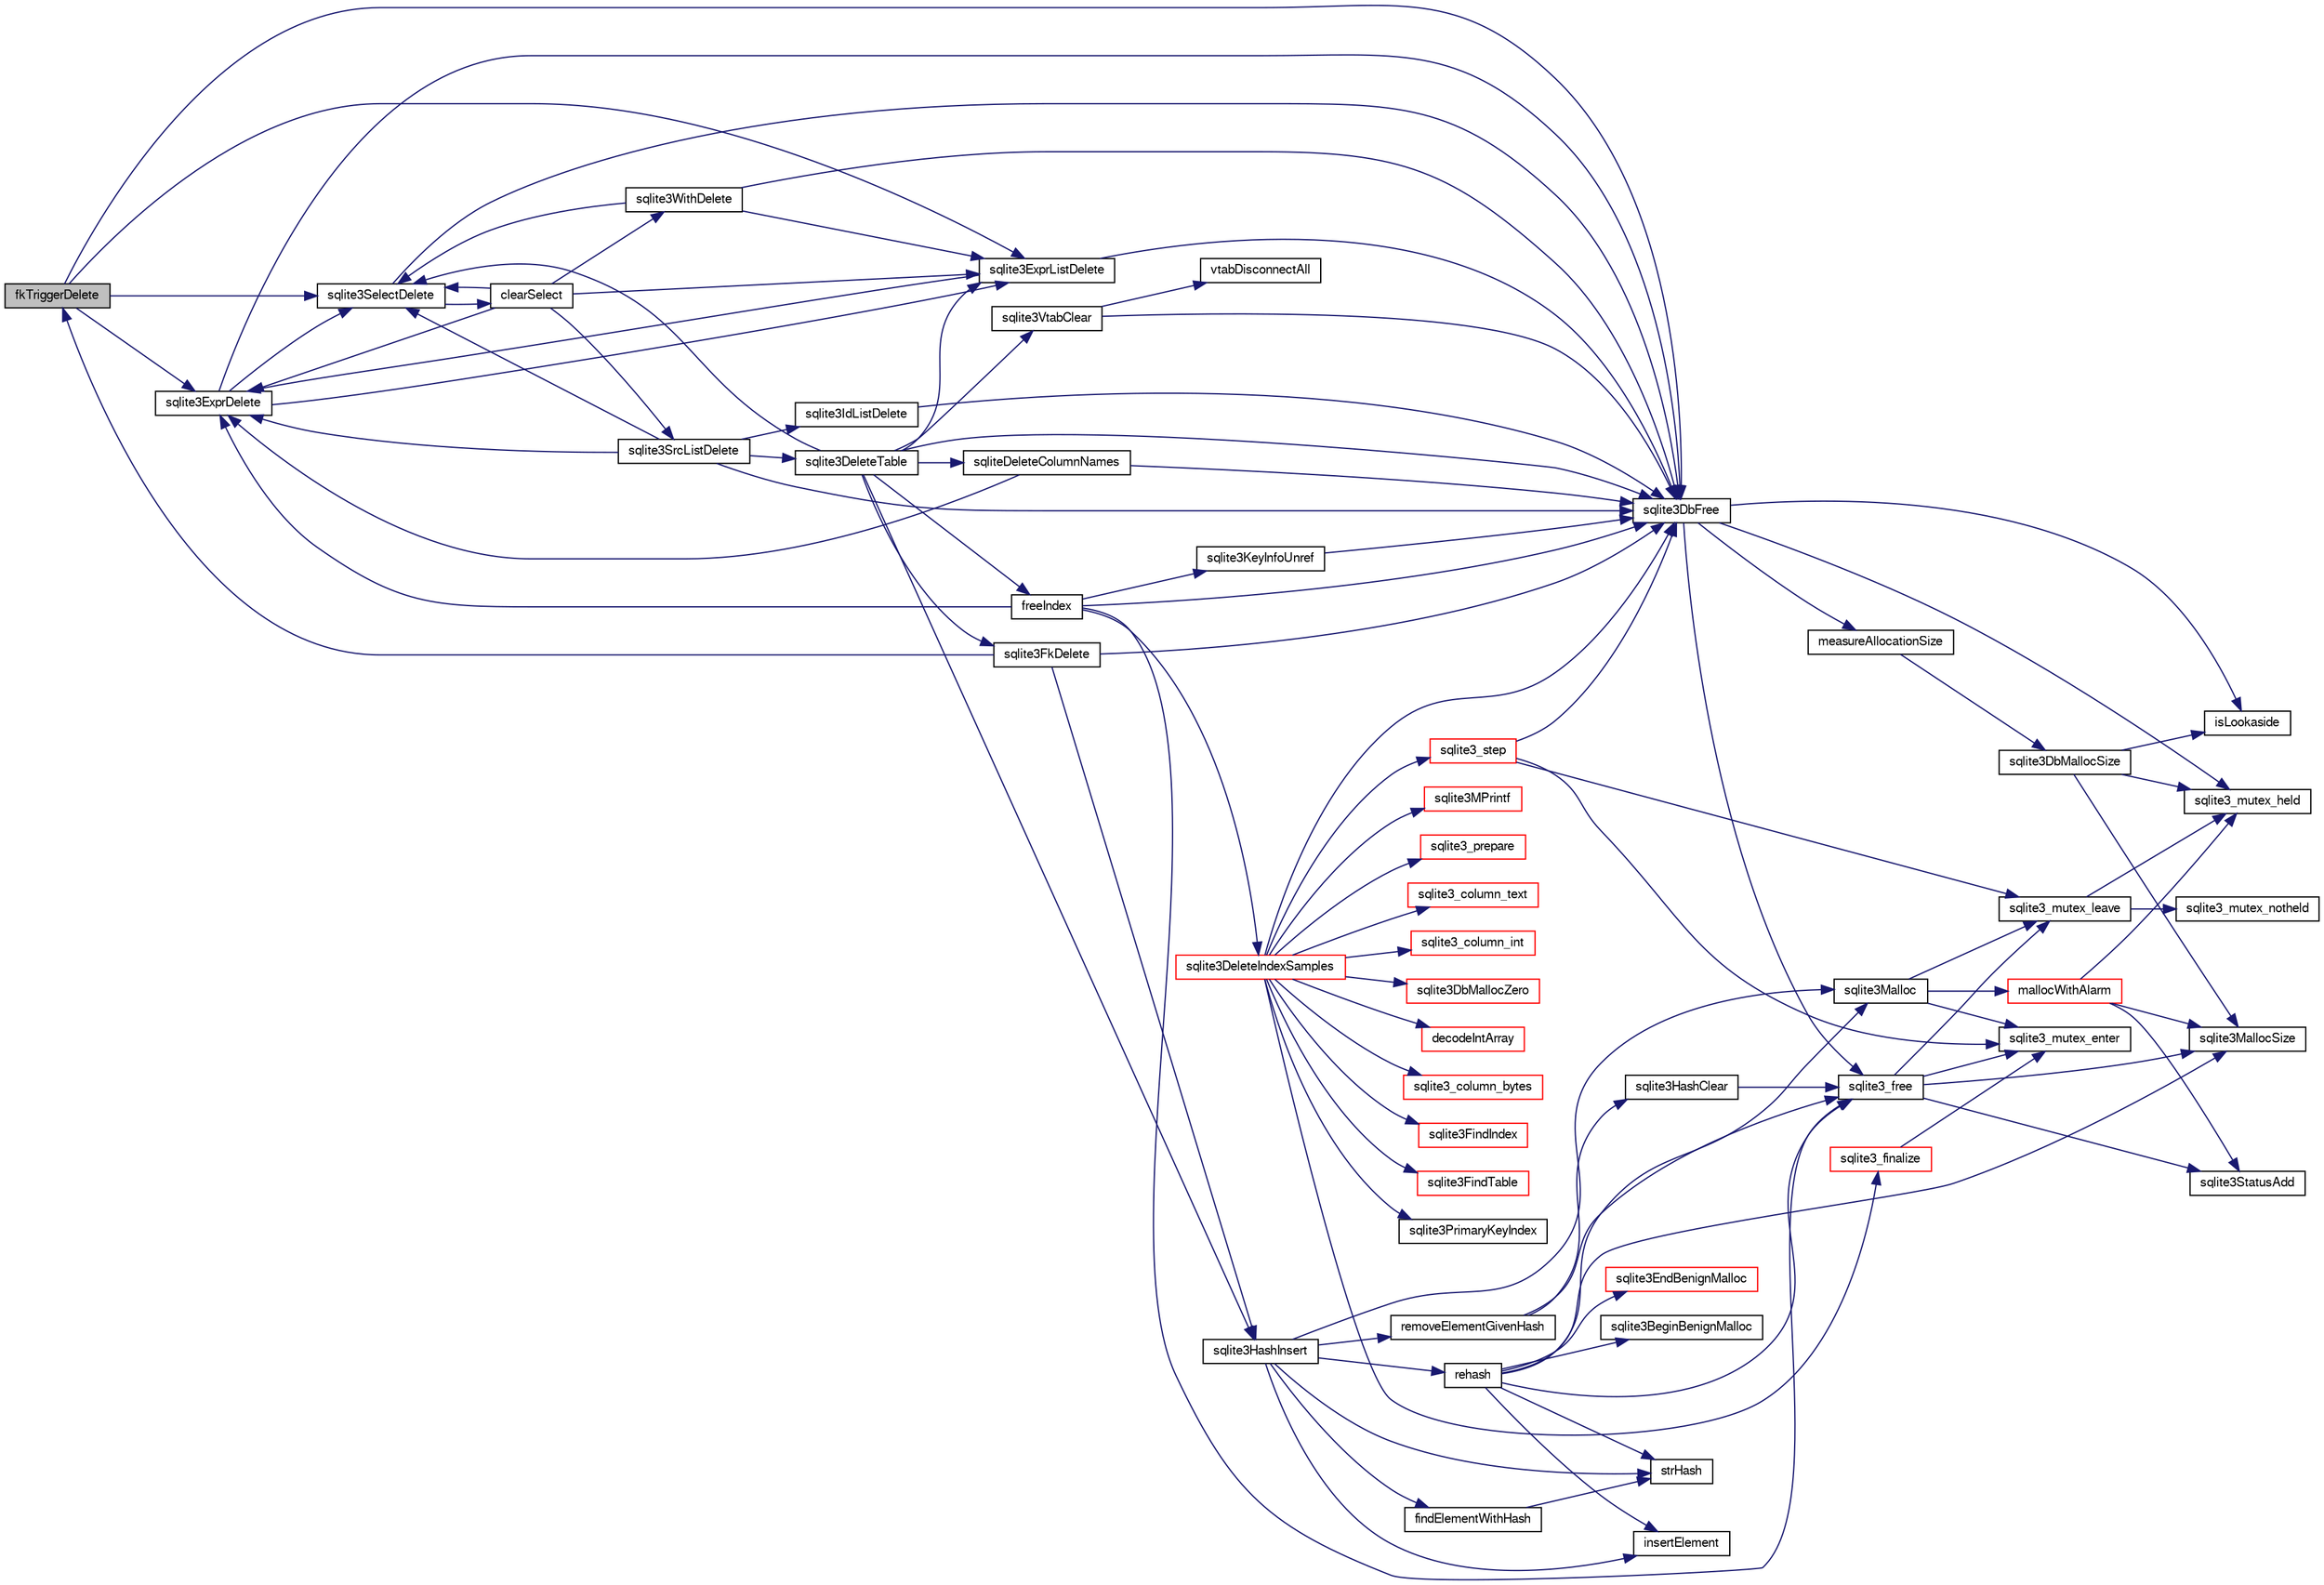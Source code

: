 digraph "fkTriggerDelete"
{
  edge [fontname="FreeSans",fontsize="10",labelfontname="FreeSans",labelfontsize="10"];
  node [fontname="FreeSans",fontsize="10",shape=record];
  rankdir="LR";
  Node116064 [label="fkTriggerDelete",height=0.2,width=0.4,color="black", fillcolor="grey75", style="filled", fontcolor="black"];
  Node116064 -> Node116065 [color="midnightblue",fontsize="10",style="solid",fontname="FreeSans"];
  Node116065 [label="sqlite3ExprDelete",height=0.2,width=0.4,color="black", fillcolor="white", style="filled",URL="$sqlite3_8c.html#ae4e21ab5918e0428fbaa9e615dceb309"];
  Node116065 -> Node116066 [color="midnightblue",fontsize="10",style="solid",fontname="FreeSans"];
  Node116066 [label="sqlite3DbFree",height=0.2,width=0.4,color="black", fillcolor="white", style="filled",URL="$sqlite3_8c.html#ac70ab821a6607b4a1b909582dc37a069"];
  Node116066 -> Node116067 [color="midnightblue",fontsize="10",style="solid",fontname="FreeSans"];
  Node116067 [label="sqlite3_mutex_held",height=0.2,width=0.4,color="black", fillcolor="white", style="filled",URL="$sqlite3_8c.html#acf77da68932b6bc163c5e68547ecc3e7"];
  Node116066 -> Node116068 [color="midnightblue",fontsize="10",style="solid",fontname="FreeSans"];
  Node116068 [label="measureAllocationSize",height=0.2,width=0.4,color="black", fillcolor="white", style="filled",URL="$sqlite3_8c.html#a45731e644a22fdb756e2b6337224217a"];
  Node116068 -> Node116069 [color="midnightblue",fontsize="10",style="solid",fontname="FreeSans"];
  Node116069 [label="sqlite3DbMallocSize",height=0.2,width=0.4,color="black", fillcolor="white", style="filled",URL="$sqlite3_8c.html#aa397e5a8a03495203a0767abf0a71f86"];
  Node116069 -> Node116070 [color="midnightblue",fontsize="10",style="solid",fontname="FreeSans"];
  Node116070 [label="sqlite3MallocSize",height=0.2,width=0.4,color="black", fillcolor="white", style="filled",URL="$sqlite3_8c.html#acf5d2a5f35270bafb050bd2def576955"];
  Node116069 -> Node116067 [color="midnightblue",fontsize="10",style="solid",fontname="FreeSans"];
  Node116069 -> Node116071 [color="midnightblue",fontsize="10",style="solid",fontname="FreeSans"];
  Node116071 [label="isLookaside",height=0.2,width=0.4,color="black", fillcolor="white", style="filled",URL="$sqlite3_8c.html#a770fa05ff9717b75e16f4d968a77b897"];
  Node116066 -> Node116071 [color="midnightblue",fontsize="10",style="solid",fontname="FreeSans"];
  Node116066 -> Node116072 [color="midnightblue",fontsize="10",style="solid",fontname="FreeSans"];
  Node116072 [label="sqlite3_free",height=0.2,width=0.4,color="black", fillcolor="white", style="filled",URL="$sqlite3_8c.html#a6552349e36a8a691af5487999ab09519"];
  Node116072 -> Node116073 [color="midnightblue",fontsize="10",style="solid",fontname="FreeSans"];
  Node116073 [label="sqlite3_mutex_enter",height=0.2,width=0.4,color="black", fillcolor="white", style="filled",URL="$sqlite3_8c.html#a1c12cde690bd89f104de5cbad12a6bf5"];
  Node116072 -> Node116074 [color="midnightblue",fontsize="10",style="solid",fontname="FreeSans"];
  Node116074 [label="sqlite3StatusAdd",height=0.2,width=0.4,color="black", fillcolor="white", style="filled",URL="$sqlite3_8c.html#afa029f93586aeab4cc85360905dae9cd"];
  Node116072 -> Node116070 [color="midnightblue",fontsize="10",style="solid",fontname="FreeSans"];
  Node116072 -> Node116075 [color="midnightblue",fontsize="10",style="solid",fontname="FreeSans"];
  Node116075 [label="sqlite3_mutex_leave",height=0.2,width=0.4,color="black", fillcolor="white", style="filled",URL="$sqlite3_8c.html#a5838d235601dbd3c1fa993555c6bcc93"];
  Node116075 -> Node116067 [color="midnightblue",fontsize="10",style="solid",fontname="FreeSans"];
  Node116075 -> Node116076 [color="midnightblue",fontsize="10",style="solid",fontname="FreeSans"];
  Node116076 [label="sqlite3_mutex_notheld",height=0.2,width=0.4,color="black", fillcolor="white", style="filled",URL="$sqlite3_8c.html#a83967c837c1c000d3b5adcfaa688f5dc"];
  Node116065 -> Node116077 [color="midnightblue",fontsize="10",style="solid",fontname="FreeSans"];
  Node116077 [label="sqlite3SelectDelete",height=0.2,width=0.4,color="black", fillcolor="white", style="filled",URL="$sqlite3_8c.html#a0f56959f0acac85496744f0d068854a0"];
  Node116077 -> Node116078 [color="midnightblue",fontsize="10",style="solid",fontname="FreeSans"];
  Node116078 [label="clearSelect",height=0.2,width=0.4,color="black", fillcolor="white", style="filled",URL="$sqlite3_8c.html#ac083bac4f2f02c26aa02fc24ca8c2dd9"];
  Node116078 -> Node116079 [color="midnightblue",fontsize="10",style="solid",fontname="FreeSans"];
  Node116079 [label="sqlite3ExprListDelete",height=0.2,width=0.4,color="black", fillcolor="white", style="filled",URL="$sqlite3_8c.html#ae9cd46eac81e86a04ed8c09b99fc3c10"];
  Node116079 -> Node116065 [color="midnightblue",fontsize="10",style="solid",fontname="FreeSans"];
  Node116079 -> Node116066 [color="midnightblue",fontsize="10",style="solid",fontname="FreeSans"];
  Node116078 -> Node116080 [color="midnightblue",fontsize="10",style="solid",fontname="FreeSans"];
  Node116080 [label="sqlite3SrcListDelete",height=0.2,width=0.4,color="black", fillcolor="white", style="filled",URL="$sqlite3_8c.html#acc250a3e5e7fd8889a16a9f28e3e7312"];
  Node116080 -> Node116066 [color="midnightblue",fontsize="10",style="solid",fontname="FreeSans"];
  Node116080 -> Node116081 [color="midnightblue",fontsize="10",style="solid",fontname="FreeSans"];
  Node116081 [label="sqlite3DeleteTable",height=0.2,width=0.4,color="black", fillcolor="white", style="filled",URL="$sqlite3_8c.html#a7fd3d507375a381a3807f92735318973"];
  Node116081 -> Node116082 [color="midnightblue",fontsize="10",style="solid",fontname="FreeSans"];
  Node116082 [label="sqlite3HashInsert",height=0.2,width=0.4,color="black", fillcolor="white", style="filled",URL="$sqlite3_8c.html#aebbc6c13b3c139d5f3463938f441da3d"];
  Node116082 -> Node116083 [color="midnightblue",fontsize="10",style="solid",fontname="FreeSans"];
  Node116083 [label="findElementWithHash",height=0.2,width=0.4,color="black", fillcolor="white", style="filled",URL="$sqlite3_8c.html#a75c0f574fa5d51702434c6e980d57d7f"];
  Node116083 -> Node116084 [color="midnightblue",fontsize="10",style="solid",fontname="FreeSans"];
  Node116084 [label="strHash",height=0.2,width=0.4,color="black", fillcolor="white", style="filled",URL="$sqlite3_8c.html#ad7193605dadc27cf291d54e15bdd011d"];
  Node116082 -> Node116085 [color="midnightblue",fontsize="10",style="solid",fontname="FreeSans"];
  Node116085 [label="removeElementGivenHash",height=0.2,width=0.4,color="black", fillcolor="white", style="filled",URL="$sqlite3_8c.html#a97ff4ac3846af0f8caf5426adfa2808a"];
  Node116085 -> Node116072 [color="midnightblue",fontsize="10",style="solid",fontname="FreeSans"];
  Node116085 -> Node116086 [color="midnightblue",fontsize="10",style="solid",fontname="FreeSans"];
  Node116086 [label="sqlite3HashClear",height=0.2,width=0.4,color="black", fillcolor="white", style="filled",URL="$sqlite3_8c.html#acc7a2dfa6603c59af14b3792fe463c73"];
  Node116086 -> Node116072 [color="midnightblue",fontsize="10",style="solid",fontname="FreeSans"];
  Node116082 -> Node116087 [color="midnightblue",fontsize="10",style="solid",fontname="FreeSans"];
  Node116087 [label="sqlite3Malloc",height=0.2,width=0.4,color="black", fillcolor="white", style="filled",URL="$sqlite3_8c.html#a361a2eaa846b1885f123abe46f5d8b2b"];
  Node116087 -> Node116073 [color="midnightblue",fontsize="10",style="solid",fontname="FreeSans"];
  Node116087 -> Node116088 [color="midnightblue",fontsize="10",style="solid",fontname="FreeSans"];
  Node116088 [label="mallocWithAlarm",height=0.2,width=0.4,color="red", fillcolor="white", style="filled",URL="$sqlite3_8c.html#ab070d5cf8e48ec8a6a43cf025d48598b"];
  Node116088 -> Node116067 [color="midnightblue",fontsize="10",style="solid",fontname="FreeSans"];
  Node116088 -> Node116070 [color="midnightblue",fontsize="10",style="solid",fontname="FreeSans"];
  Node116088 -> Node116074 [color="midnightblue",fontsize="10",style="solid",fontname="FreeSans"];
  Node116087 -> Node116075 [color="midnightblue",fontsize="10",style="solid",fontname="FreeSans"];
  Node116082 -> Node116092 [color="midnightblue",fontsize="10",style="solid",fontname="FreeSans"];
  Node116092 [label="rehash",height=0.2,width=0.4,color="black", fillcolor="white", style="filled",URL="$sqlite3_8c.html#a4851529638f6c7af16239ee6e2dcc628"];
  Node116092 -> Node116093 [color="midnightblue",fontsize="10",style="solid",fontname="FreeSans"];
  Node116093 [label="sqlite3BeginBenignMalloc",height=0.2,width=0.4,color="black", fillcolor="white", style="filled",URL="$sqlite3_8c.html#a3344c0e2b1b6df701a1cb326602fac14"];
  Node116092 -> Node116087 [color="midnightblue",fontsize="10",style="solid",fontname="FreeSans"];
  Node116092 -> Node116094 [color="midnightblue",fontsize="10",style="solid",fontname="FreeSans"];
  Node116094 [label="sqlite3EndBenignMalloc",height=0.2,width=0.4,color="red", fillcolor="white", style="filled",URL="$sqlite3_8c.html#a4582127cc64d483dc66c7acf9d8d8fbb"];
  Node116092 -> Node116072 [color="midnightblue",fontsize="10",style="solid",fontname="FreeSans"];
  Node116092 -> Node116070 [color="midnightblue",fontsize="10",style="solid",fontname="FreeSans"];
  Node116092 -> Node116084 [color="midnightblue",fontsize="10",style="solid",fontname="FreeSans"];
  Node116092 -> Node116359 [color="midnightblue",fontsize="10",style="solid",fontname="FreeSans"];
  Node116359 [label="insertElement",height=0.2,width=0.4,color="black", fillcolor="white", style="filled",URL="$sqlite3_8c.html#a011f717fc5c46f03d78bf81b6714e0ee"];
  Node116082 -> Node116084 [color="midnightblue",fontsize="10",style="solid",fontname="FreeSans"];
  Node116082 -> Node116359 [color="midnightblue",fontsize="10",style="solid",fontname="FreeSans"];
  Node116081 -> Node116360 [color="midnightblue",fontsize="10",style="solid",fontname="FreeSans"];
  Node116360 [label="freeIndex",height=0.2,width=0.4,color="black", fillcolor="white", style="filled",URL="$sqlite3_8c.html#a00907c99c18d5bcb9d0b38c077146c31"];
  Node116360 -> Node116361 [color="midnightblue",fontsize="10",style="solid",fontname="FreeSans"];
  Node116361 [label="sqlite3DeleteIndexSamples",height=0.2,width=0.4,color="red", fillcolor="white", style="filled",URL="$sqlite3_8c.html#aaeda0302fbf61397ec009f65bed047ef"];
  Node116361 -> Node116066 [color="midnightblue",fontsize="10",style="solid",fontname="FreeSans"];
  Node116361 -> Node116362 [color="midnightblue",fontsize="10",style="solid",fontname="FreeSans"];
  Node116362 [label="sqlite3FindIndex",height=0.2,width=0.4,color="red", fillcolor="white", style="filled",URL="$sqlite3_8c.html#a79fb99db8d0f914bb72dd374ae088512"];
  Node116361 -> Node116364 [color="midnightblue",fontsize="10",style="solid",fontname="FreeSans"];
  Node116364 [label="sqlite3FindTable",height=0.2,width=0.4,color="red", fillcolor="white", style="filled",URL="$sqlite3_8c.html#afa51dbee6173bf3a8a3df76b07cea789"];
  Node116361 -> Node116365 [color="midnightblue",fontsize="10",style="solid",fontname="FreeSans"];
  Node116365 [label="sqlite3PrimaryKeyIndex",height=0.2,width=0.4,color="black", fillcolor="white", style="filled",URL="$sqlite3_8c.html#af6edde3fbbd22a22b86ad32677fad95b"];
  Node116361 -> Node116340 [color="midnightblue",fontsize="10",style="solid",fontname="FreeSans"];
  Node116340 [label="sqlite3MPrintf",height=0.2,width=0.4,color="red", fillcolor="white", style="filled",URL="$sqlite3_8c.html#a208ef0df84e9778778804a19af03efea"];
  Node116361 -> Node116366 [color="midnightblue",fontsize="10",style="solid",fontname="FreeSans"];
  Node116366 [label="sqlite3_prepare",height=0.2,width=0.4,color="red", fillcolor="white", style="filled",URL="$sqlite3_8c.html#a8c39e7b9dbeff01f0a399b46d4b29f1c"];
  Node116361 -> Node116745 [color="midnightblue",fontsize="10",style="solid",fontname="FreeSans"];
  Node116745 [label="sqlite3_step",height=0.2,width=0.4,color="red", fillcolor="white", style="filled",URL="$sqlite3_8c.html#ac1e491ce36b7471eb28387f7d3c74334"];
  Node116745 -> Node116073 [color="midnightblue",fontsize="10",style="solid",fontname="FreeSans"];
  Node116745 -> Node116066 [color="midnightblue",fontsize="10",style="solid",fontname="FreeSans"];
  Node116745 -> Node116075 [color="midnightblue",fontsize="10",style="solid",fontname="FreeSans"];
  Node116361 -> Node116920 [color="midnightblue",fontsize="10",style="solid",fontname="FreeSans"];
  Node116920 [label="sqlite3_column_text",height=0.2,width=0.4,color="red", fillcolor="white", style="filled",URL="$sqlite3_8c.html#aee36f5eaf67b425ddf6f9b7a2004d018"];
  Node116361 -> Node117012 [color="midnightblue",fontsize="10",style="solid",fontname="FreeSans"];
  Node117012 [label="sqlite3_column_int",height=0.2,width=0.4,color="red", fillcolor="white", style="filled",URL="$sqlite3_8c.html#a6bd16f5b3266f473e37e8e3d4ebb4290"];
  Node116361 -> Node116290 [color="midnightblue",fontsize="10",style="solid",fontname="FreeSans"];
  Node116290 [label="sqlite3DbMallocZero",height=0.2,width=0.4,color="red", fillcolor="white", style="filled",URL="$sqlite3_8c.html#a49cfebac9d6067a03442c92af73f33e4"];
  Node116361 -> Node116738 [color="midnightblue",fontsize="10",style="solid",fontname="FreeSans"];
  Node116738 [label="sqlite3_finalize",height=0.2,width=0.4,color="red", fillcolor="white", style="filled",URL="$sqlite3_8c.html#a801195c0f771d40bb4be1e40f3b88945"];
  Node116738 -> Node116073 [color="midnightblue",fontsize="10",style="solid",fontname="FreeSans"];
  Node116361 -> Node116934 [color="midnightblue",fontsize="10",style="solid",fontname="FreeSans"];
  Node116934 [label="decodeIntArray",height=0.2,width=0.4,color="red", fillcolor="white", style="filled",URL="$sqlite3_8c.html#a5e8b60c7b00918beb59b76e5ed837b01"];
  Node116361 -> Node117013 [color="midnightblue",fontsize="10",style="solid",fontname="FreeSans"];
  Node117013 [label="sqlite3_column_bytes",height=0.2,width=0.4,color="red", fillcolor="white", style="filled",URL="$sqlite3_8c.html#a001421375b25195e3f80871dcb1be172"];
  Node116360 -> Node116404 [color="midnightblue",fontsize="10",style="solid",fontname="FreeSans"];
  Node116404 [label="sqlite3KeyInfoUnref",height=0.2,width=0.4,color="black", fillcolor="white", style="filled",URL="$sqlite3_8c.html#ac94cc1874ab0865db1dbbefd3886ba4a"];
  Node116404 -> Node116066 [color="midnightblue",fontsize="10",style="solid",fontname="FreeSans"];
  Node116360 -> Node116065 [color="midnightblue",fontsize="10",style="solid",fontname="FreeSans"];
  Node116360 -> Node116066 [color="midnightblue",fontsize="10",style="solid",fontname="FreeSans"];
  Node116360 -> Node116072 [color="midnightblue",fontsize="10",style="solid",fontname="FreeSans"];
  Node116081 -> Node117015 [color="midnightblue",fontsize="10",style="solid",fontname="FreeSans"];
  Node117015 [label="sqlite3FkDelete",height=0.2,width=0.4,color="black", fillcolor="white", style="filled",URL="$sqlite3_8c.html#a59a33da6c4e11d3f99b15eafdc01f013"];
  Node117015 -> Node116082 [color="midnightblue",fontsize="10",style="solid",fontname="FreeSans"];
  Node117015 -> Node116064 [color="midnightblue",fontsize="10",style="solid",fontname="FreeSans"];
  Node117015 -> Node116066 [color="midnightblue",fontsize="10",style="solid",fontname="FreeSans"];
  Node116081 -> Node117016 [color="midnightblue",fontsize="10",style="solid",fontname="FreeSans"];
  Node117016 [label="sqliteDeleteColumnNames",height=0.2,width=0.4,color="black", fillcolor="white", style="filled",URL="$sqlite3_8c.html#a30fd46bd85a745b908f382e5dd74c38a"];
  Node117016 -> Node116066 [color="midnightblue",fontsize="10",style="solid",fontname="FreeSans"];
  Node117016 -> Node116065 [color="midnightblue",fontsize="10",style="solid",fontname="FreeSans"];
  Node116081 -> Node116066 [color="midnightblue",fontsize="10",style="solid",fontname="FreeSans"];
  Node116081 -> Node116077 [color="midnightblue",fontsize="10",style="solid",fontname="FreeSans"];
  Node116081 -> Node116079 [color="midnightblue",fontsize="10",style="solid",fontname="FreeSans"];
  Node116081 -> Node117017 [color="midnightblue",fontsize="10",style="solid",fontname="FreeSans"];
  Node117017 [label="sqlite3VtabClear",height=0.2,width=0.4,color="black", fillcolor="white", style="filled",URL="$sqlite3_8c.html#a0690ffd2d2e58bd4ed1ce4f1e35c1ef1"];
  Node117017 -> Node116998 [color="midnightblue",fontsize="10",style="solid",fontname="FreeSans"];
  Node116998 [label="vtabDisconnectAll",height=0.2,width=0.4,color="black", fillcolor="white", style="filled",URL="$sqlite3_8c.html#aa3d5506c2557b3e090d8409b5ee27d29"];
  Node117017 -> Node116066 [color="midnightblue",fontsize="10",style="solid",fontname="FreeSans"];
  Node116080 -> Node116077 [color="midnightblue",fontsize="10",style="solid",fontname="FreeSans"];
  Node116080 -> Node116065 [color="midnightblue",fontsize="10",style="solid",fontname="FreeSans"];
  Node116080 -> Node116395 [color="midnightblue",fontsize="10",style="solid",fontname="FreeSans"];
  Node116395 [label="sqlite3IdListDelete",height=0.2,width=0.4,color="black", fillcolor="white", style="filled",URL="$sqlite3_8c.html#a38bea53ea789e86289ca600ff6010f73"];
  Node116395 -> Node116066 [color="midnightblue",fontsize="10",style="solid",fontname="FreeSans"];
  Node116078 -> Node116065 [color="midnightblue",fontsize="10",style="solid",fontname="FreeSans"];
  Node116078 -> Node116077 [color="midnightblue",fontsize="10",style="solid",fontname="FreeSans"];
  Node116078 -> Node116394 [color="midnightblue",fontsize="10",style="solid",fontname="FreeSans"];
  Node116394 [label="sqlite3WithDelete",height=0.2,width=0.4,color="black", fillcolor="white", style="filled",URL="$sqlite3_8c.html#a17d9ea3de76b5d740b422ea9b4fe3abb"];
  Node116394 -> Node116079 [color="midnightblue",fontsize="10",style="solid",fontname="FreeSans"];
  Node116394 -> Node116077 [color="midnightblue",fontsize="10",style="solid",fontname="FreeSans"];
  Node116394 -> Node116066 [color="midnightblue",fontsize="10",style="solid",fontname="FreeSans"];
  Node116077 -> Node116066 [color="midnightblue",fontsize="10",style="solid",fontname="FreeSans"];
  Node116065 -> Node116079 [color="midnightblue",fontsize="10",style="solid",fontname="FreeSans"];
  Node116064 -> Node116079 [color="midnightblue",fontsize="10",style="solid",fontname="FreeSans"];
  Node116064 -> Node116077 [color="midnightblue",fontsize="10",style="solid",fontname="FreeSans"];
  Node116064 -> Node116066 [color="midnightblue",fontsize="10",style="solid",fontname="FreeSans"];
}

